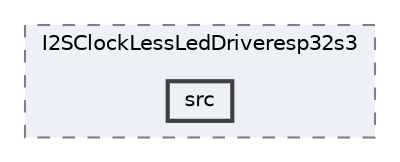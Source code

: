 digraph "/home/runner/work/FastLED/FastLED/src/third_party/yves/I2SClockLessLedDriveresp32s3/src"
{
 // LATEX_PDF_SIZE
  bgcolor="transparent";
  edge [fontname=Helvetica,fontsize=10,labelfontname=Helvetica,labelfontsize=10];
  node [fontname=Helvetica,fontsize=10,shape=box,height=0.2,width=0.4];
  compound=true
  subgraph clusterdir_6967420d75a895a264b6b63a4f9b2562 {
    graph [ bgcolor="#edf0f7", pencolor="grey50", label="I2SClockLessLedDriveresp32s3", fontname=Helvetica,fontsize=10 style="filled,dashed", URL="dir_6967420d75a895a264b6b63a4f9b2562.html",tooltip=""]
  dir_74527076c98eac4b0135801e93064360 [label="src", fillcolor="#edf0f7", color="grey25", style="filled,bold", URL="dir_74527076c98eac4b0135801e93064360.html",tooltip=""];
  }
}

